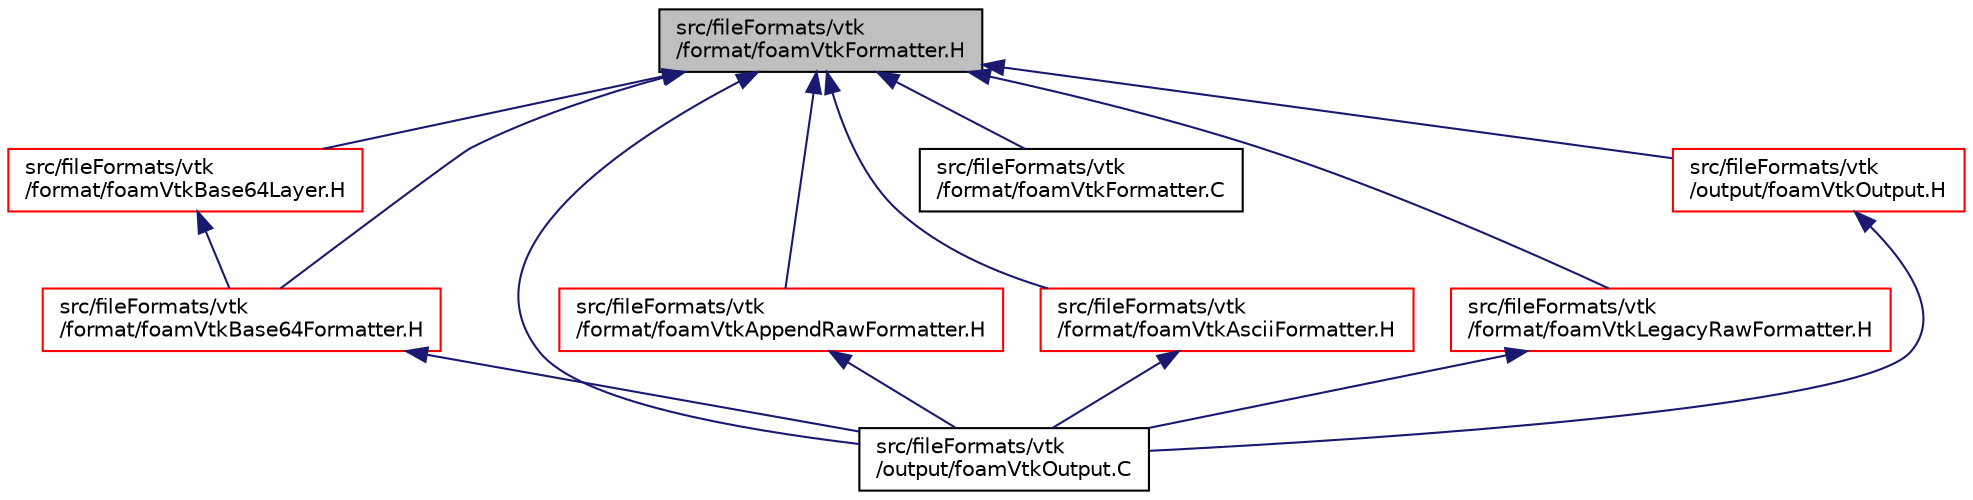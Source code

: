 digraph "src/fileFormats/vtk/format/foamVtkFormatter.H"
{
  bgcolor="transparent";
  edge [fontname="Helvetica",fontsize="10",labelfontname="Helvetica",labelfontsize="10"];
  node [fontname="Helvetica",fontsize="10",shape=record];
  Node1 [label="src/fileFormats/vtk\l/format/foamVtkFormatter.H",height=0.2,width=0.4,color="black", fillcolor="grey75", style="filled" fontcolor="black"];
  Node1 -> Node2 [dir="back",color="midnightblue",fontsize="10",style="solid",fontname="Helvetica"];
  Node2 [label="src/fileFormats/vtk\l/format/foamVtkBase64Layer.H",height=0.2,width=0.4,color="red",URL="$foamVtkBase64Layer_8H.html"];
  Node2 -> Node3 [dir="back",color="midnightblue",fontsize="10",style="solid",fontname="Helvetica"];
  Node3 [label="src/fileFormats/vtk\l/format/foamVtkBase64Formatter.H",height=0.2,width=0.4,color="red",URL="$foamVtkBase64Formatter_8H.html"];
  Node3 -> Node4 [dir="back",color="midnightblue",fontsize="10",style="solid",fontname="Helvetica"];
  Node4 [label="src/fileFormats/vtk\l/output/foamVtkOutput.C",height=0.2,width=0.4,color="black",URL="$foamVtkOutput_8C.html"];
  Node1 -> Node5 [dir="back",color="midnightblue",fontsize="10",style="solid",fontname="Helvetica"];
  Node5 [label="src/fileFormats/vtk\l/format/foamVtkAppendRawFormatter.H",height=0.2,width=0.4,color="red",URL="$foamVtkAppendRawFormatter_8H.html"];
  Node5 -> Node4 [dir="back",color="midnightblue",fontsize="10",style="solid",fontname="Helvetica"];
  Node1 -> Node6 [dir="back",color="midnightblue",fontsize="10",style="solid",fontname="Helvetica"];
  Node6 [label="src/fileFormats/vtk\l/format/foamVtkAsciiFormatter.H",height=0.2,width=0.4,color="red",URL="$foamVtkAsciiFormatter_8H.html"];
  Node6 -> Node4 [dir="back",color="midnightblue",fontsize="10",style="solid",fontname="Helvetica"];
  Node1 -> Node3 [dir="back",color="midnightblue",fontsize="10",style="solid",fontname="Helvetica"];
  Node1 -> Node7 [dir="back",color="midnightblue",fontsize="10",style="solid",fontname="Helvetica"];
  Node7 [label="src/fileFormats/vtk\l/format/foamVtkFormatter.C",height=0.2,width=0.4,color="black",URL="$foamVtkFormatter_8C.html"];
  Node1 -> Node8 [dir="back",color="midnightblue",fontsize="10",style="solid",fontname="Helvetica"];
  Node8 [label="src/fileFormats/vtk\l/format/foamVtkLegacyRawFormatter.H",height=0.2,width=0.4,color="red",URL="$foamVtkLegacyRawFormatter_8H.html"];
  Node8 -> Node4 [dir="back",color="midnightblue",fontsize="10",style="solid",fontname="Helvetica"];
  Node1 -> Node9 [dir="back",color="midnightblue",fontsize="10",style="solid",fontname="Helvetica"];
  Node9 [label="src/fileFormats/vtk\l/output/foamVtkOutput.H",height=0.2,width=0.4,color="red",URL="$foamVtkOutput_8H.html"];
  Node9 -> Node4 [dir="back",color="midnightblue",fontsize="10",style="solid",fontname="Helvetica"];
  Node1 -> Node4 [dir="back",color="midnightblue",fontsize="10",style="solid",fontname="Helvetica"];
}

